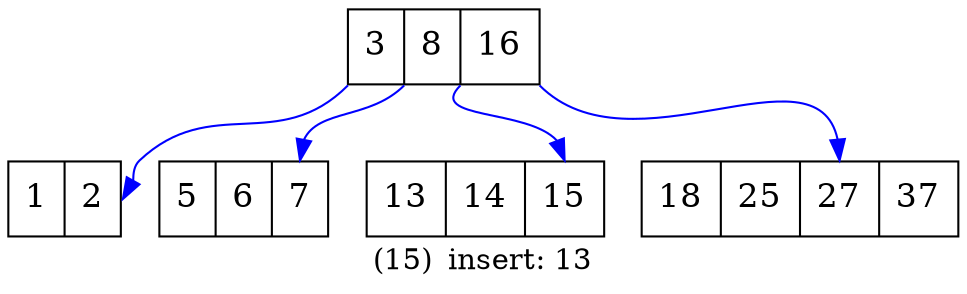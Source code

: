 /************************************************
Auto generated by my program which transfer B-Tree to dot file.
Author: wangdq 
Time: 2015-06-08
CSDN: http://blog.csdn.net/wangdingqiaoit
************************************************/

digraph BTree {
	label="(15)	insert: 13";labelloc=b;labeljust=center;
	ordering=out
	node[shape=record,width=0.5,height=0.5,fontsize=16,style="filled", fillcolor="#FFFFFF",fontcolor="black"];
	edge[color="blue", arrowhead="normal"];
		3[label="<f0> 3|<f1> 8|<f2> 16"];
		1[label="<f0> 1|<f1> 2"];
		5[label="<f0> 5|<f1> 6|<f2> 7"];
		13[label="<f0> 13|<f1> 14|<f2> 15"];
		18[label="<f0> 18|<f1> 25|<f2> 27|<f3> 37"];
	/* edges*/
	"3":f0:sw->"1":f1
	"3":f1:sw->"5":f2
	"3":f2:sw->"13":f2
	"3":f2:se->"18":f2
}

